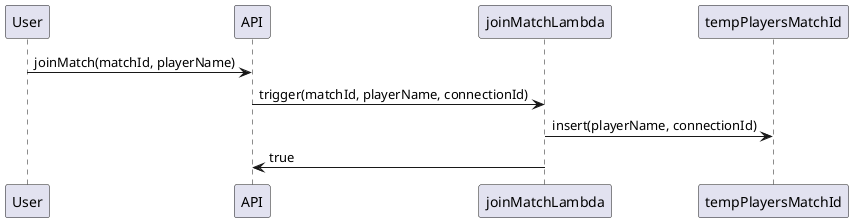@startuml koderush-joinMatch

User -> API : joinMatch(matchId, playerName)
API -> joinMatchLambda : trigger(matchId, playerName, connectionId)
joinMatchLambda -> tempPlayersMatchId : insert(playerName, connectionId)
joinMatchLambda -> API : true

@enduml